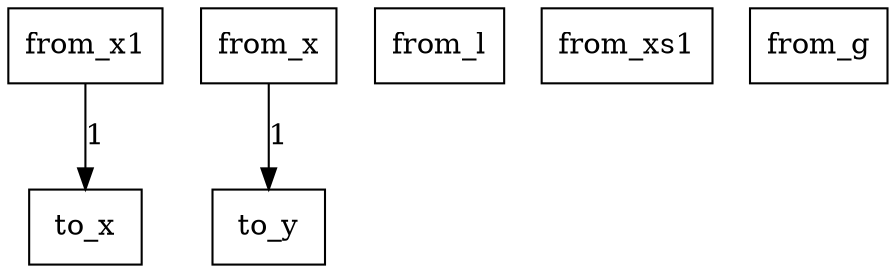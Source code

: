 digraph {
    graph [rankdir=TB
          ,bgcolor=transparent];
    node [shape=box
         ,fillcolor=white
         ,style=filled];
    0 [label=<from_x1>];
    1 [label=<from_x>];
    2 [label=<from_l>];
    3 [label=<from_xs1>];
    4 [label=<from_g>];
    5 [label=<to_x>];
    6 [label=<to_y>];
    0 -> 5 [label=1];
    1 -> 6 [label=1];
}